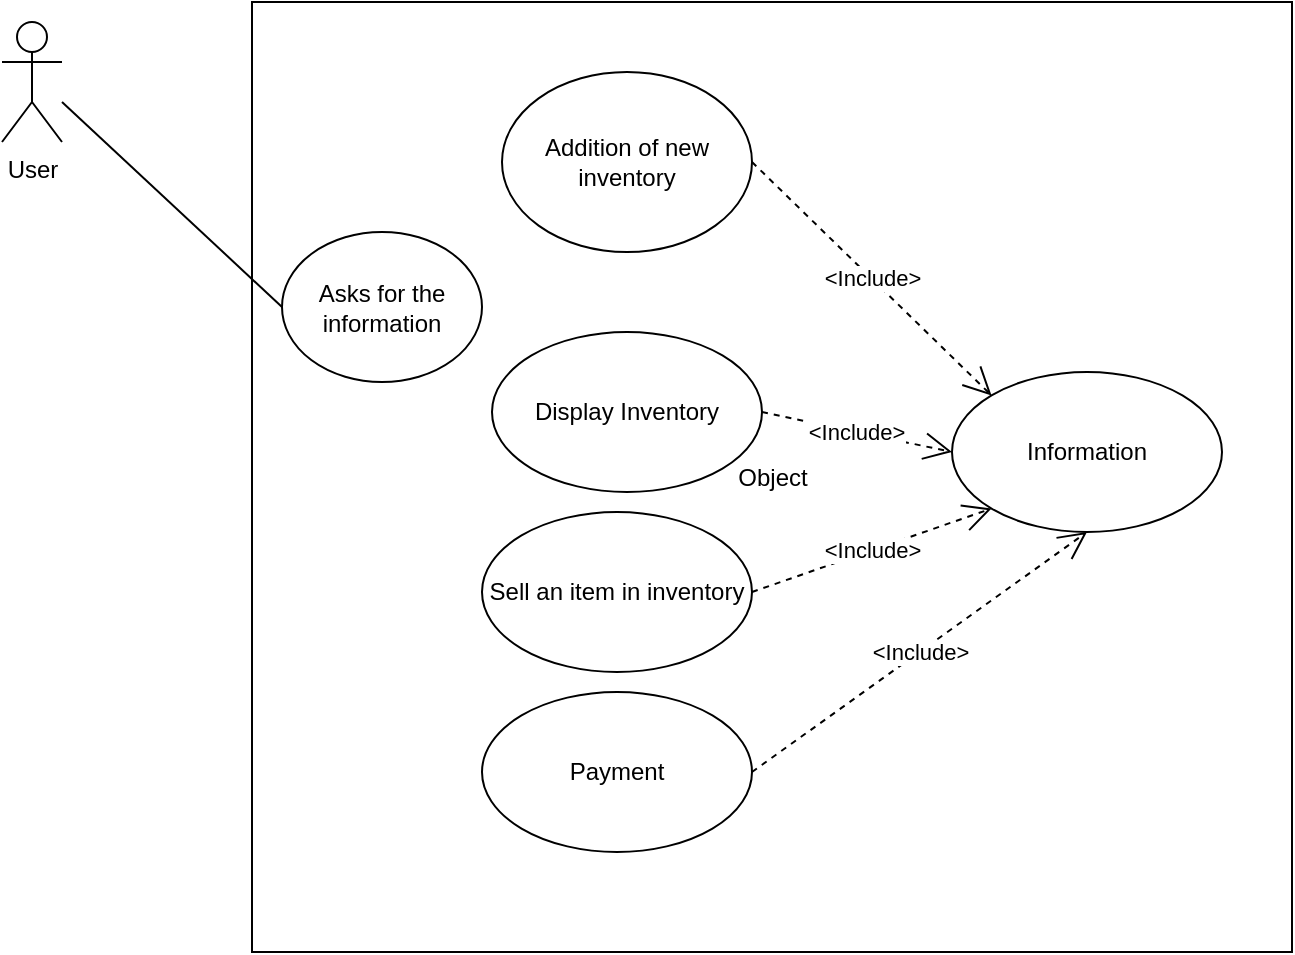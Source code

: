 <mxfile version="12.9.8" type="device"><diagram id="g4p2r37cuaBXI_MSovMz" name="Page-1"><mxGraphModel dx="1662" dy="792" grid="1" gridSize="10" guides="1" tooltips="1" connect="1" arrows="1" fold="1" page="1" pageScale="1" pageWidth="850" pageHeight="1100" math="0" shadow="0"><root><mxCell id="0"/><mxCell id="1" parent="0"/><mxCell id="mpsiOv_iCRTHljnSq9nj-19" value="Object" style="html=1;" vertex="1" parent="1"><mxGeometry x="155" y="270" width="520" height="475" as="geometry"/></mxCell><mxCell id="mpsiOv_iCRTHljnSq9nj-21" value="User" style="shape=umlActor;verticalLabelPosition=bottom;labelBackgroundColor=#ffffff;verticalAlign=top;html=1;" vertex="1" parent="1"><mxGeometry x="30" y="280" width="30" height="60" as="geometry"/></mxCell><mxCell id="mpsiOv_iCRTHljnSq9nj-22" value="Addition of new inventory" style="ellipse;whiteSpace=wrap;html=1;" vertex="1" parent="1"><mxGeometry x="280" y="305" width="125" height="90" as="geometry"/></mxCell><mxCell id="mpsiOv_iCRTHljnSq9nj-23" value="Display Inventory" style="ellipse;whiteSpace=wrap;html=1;" vertex="1" parent="1"><mxGeometry x="275" y="435" width="135" height="80" as="geometry"/></mxCell><mxCell id="mpsiOv_iCRTHljnSq9nj-24" value="Sell an item in inventory" style="ellipse;whiteSpace=wrap;html=1;" vertex="1" parent="1"><mxGeometry x="270" y="525" width="135" height="80" as="geometry"/></mxCell><mxCell id="mpsiOv_iCRTHljnSq9nj-25" value="Payment" style="ellipse;whiteSpace=wrap;html=1;" vertex="1" parent="1"><mxGeometry x="270" y="615" width="135" height="80" as="geometry"/></mxCell><mxCell id="mpsiOv_iCRTHljnSq9nj-26" value="Information" style="ellipse;whiteSpace=wrap;html=1;" vertex="1" parent="1"><mxGeometry x="505" y="455" width="135" height="80" as="geometry"/></mxCell><mxCell id="mpsiOv_iCRTHljnSq9nj-28" value="&amp;lt;Include&amp;gt;" style="endArrow=open;endSize=12;dashed=1;html=1;exitX=1;exitY=0.5;exitDx=0;exitDy=0;entryX=0;entryY=0;entryDx=0;entryDy=0;" edge="1" parent="1" source="mpsiOv_iCRTHljnSq9nj-22" target="mpsiOv_iCRTHljnSq9nj-26"><mxGeometry width="160" relative="1" as="geometry"><mxPoint x="335" y="565" as="sourcePoint"/><mxPoint x="495" y="565" as="targetPoint"/></mxGeometry></mxCell><mxCell id="mpsiOv_iCRTHljnSq9nj-29" value="&amp;lt;Include&amp;gt;" style="endArrow=open;endSize=12;dashed=1;html=1;exitX=1;exitY=0.5;exitDx=0;exitDy=0;entryX=0;entryY=1;entryDx=0;entryDy=0;" edge="1" parent="1" source="mpsiOv_iCRTHljnSq9nj-24" target="mpsiOv_iCRTHljnSq9nj-26"><mxGeometry width="160" relative="1" as="geometry"><mxPoint x="415" y="360" as="sourcePoint"/><mxPoint x="535" y="543" as="targetPoint"/></mxGeometry></mxCell><mxCell id="mpsiOv_iCRTHljnSq9nj-30" value="&amp;lt;Include&amp;gt;" style="endArrow=open;endSize=12;dashed=1;html=1;exitX=1;exitY=0.5;exitDx=0;exitDy=0;entryX=0;entryY=0.5;entryDx=0;entryDy=0;" edge="1" parent="1" source="mpsiOv_iCRTHljnSq9nj-23" target="mpsiOv_iCRTHljnSq9nj-26"><mxGeometry width="160" relative="1" as="geometry"><mxPoint x="425" y="370" as="sourcePoint"/><mxPoint x="544.948" y="496.611" as="targetPoint"/></mxGeometry></mxCell><mxCell id="mpsiOv_iCRTHljnSq9nj-31" value="&amp;lt;Include&amp;gt;" style="endArrow=open;endSize=12;dashed=1;html=1;exitX=1;exitY=0.5;exitDx=0;exitDy=0;entryX=0.5;entryY=1;entryDx=0;entryDy=0;" edge="1" parent="1" source="mpsiOv_iCRTHljnSq9nj-25" target="mpsiOv_iCRTHljnSq9nj-26"><mxGeometry width="160" relative="1" as="geometry"><mxPoint x="435" y="380" as="sourcePoint"/><mxPoint x="554.948" y="506.611" as="targetPoint"/></mxGeometry></mxCell><mxCell id="mpsiOv_iCRTHljnSq9nj-32" value="Asks for the information" style="ellipse;whiteSpace=wrap;html=1;" vertex="1" parent="1"><mxGeometry x="170" y="385" width="100" height="75" as="geometry"/></mxCell><mxCell id="mpsiOv_iCRTHljnSq9nj-36" value="" style="endArrow=none;html=1;entryX=0;entryY=0.5;entryDx=0;entryDy=0;" edge="1" parent="1" target="mpsiOv_iCRTHljnSq9nj-32"><mxGeometry width="50" height="50" relative="1" as="geometry"><mxPoint x="60" y="320" as="sourcePoint"/><mxPoint x="570" y="590" as="targetPoint"/></mxGeometry></mxCell></root></mxGraphModel></diagram></mxfile>